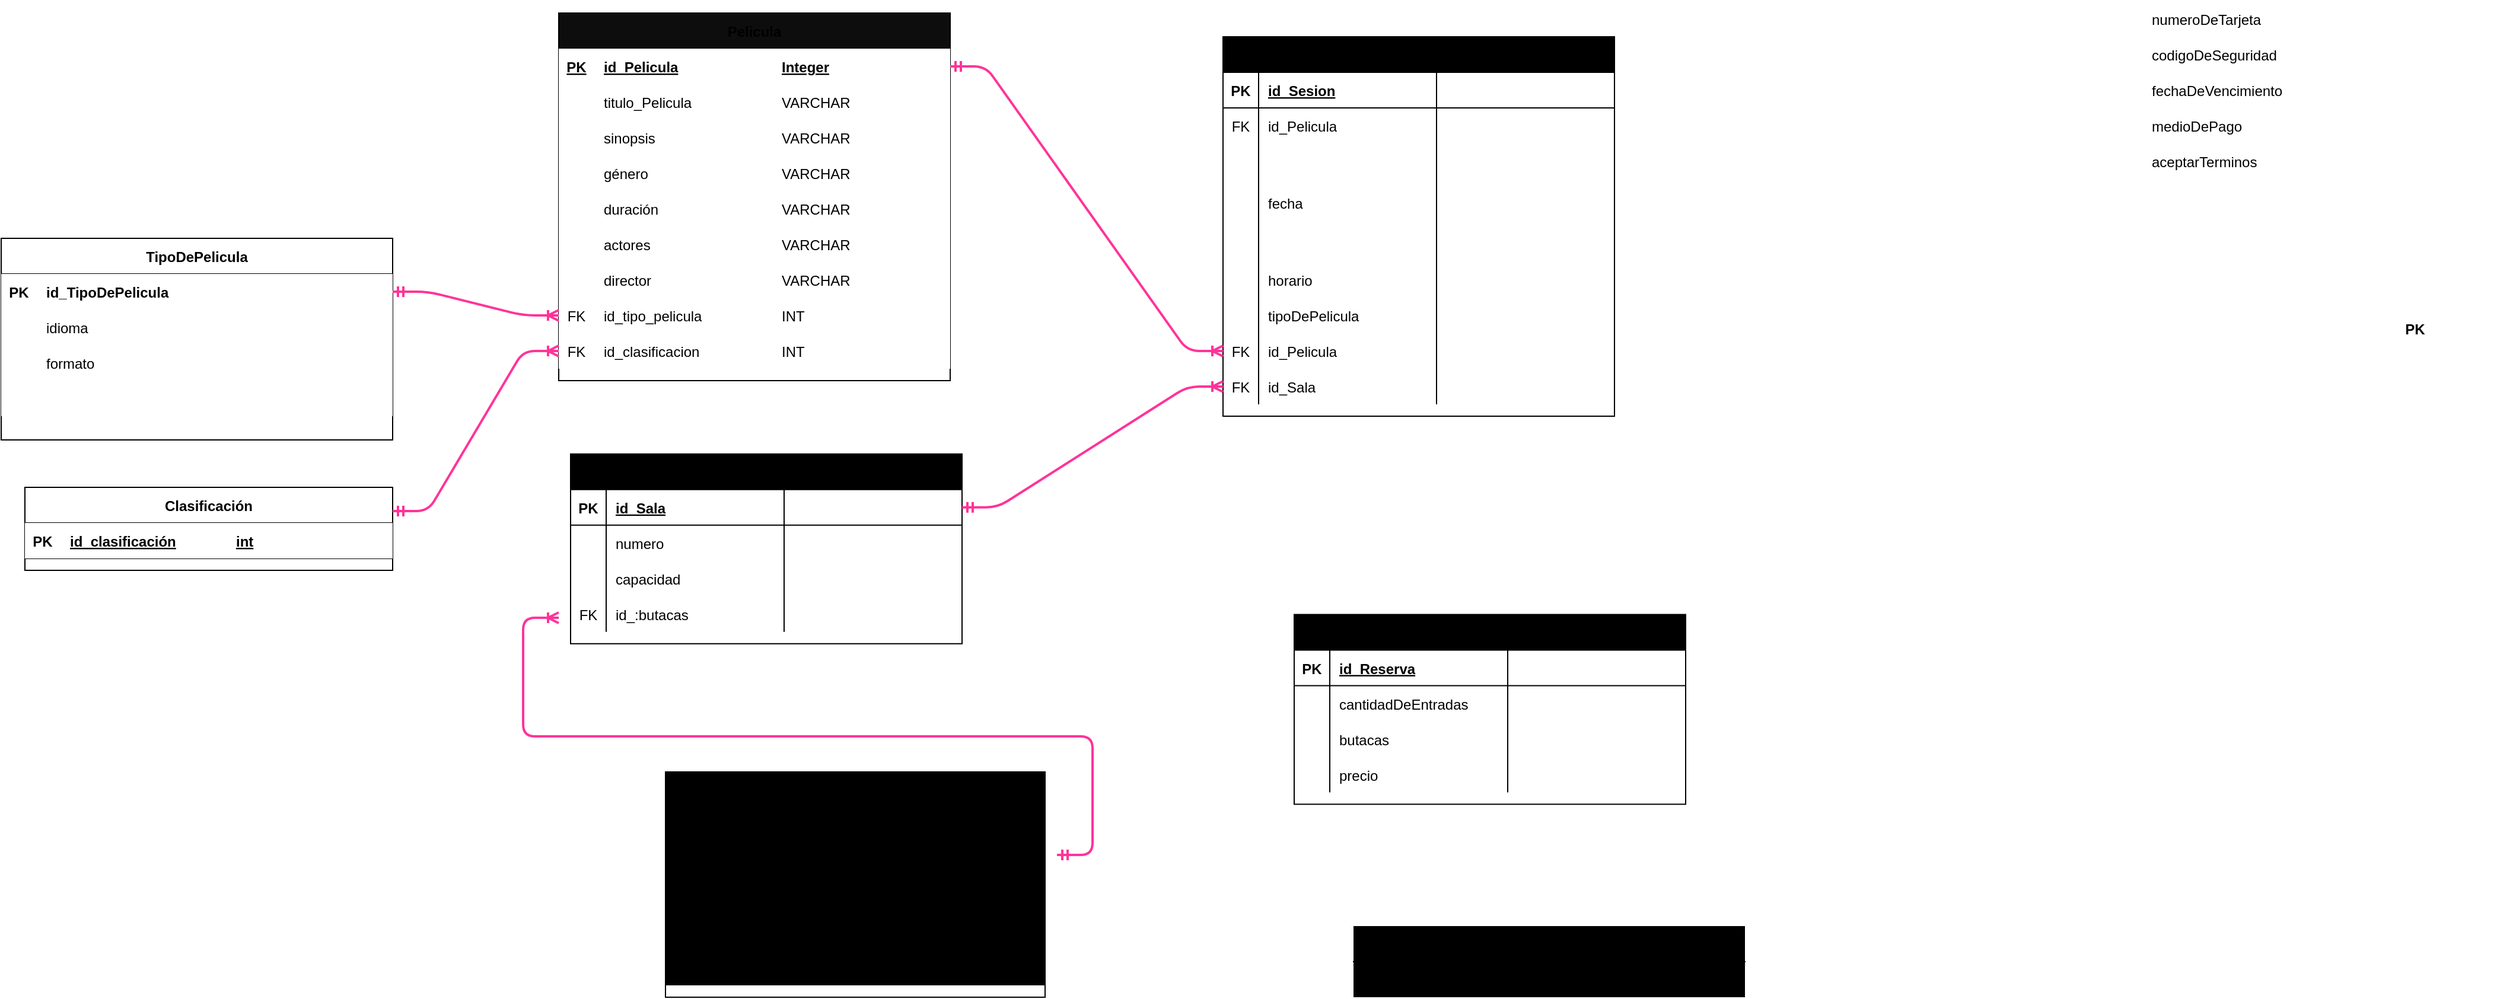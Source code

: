 <mxfile>
    <diagram id="rKqQ8dR5sJNYAAeEVKHz" name="Página-1">
        <mxGraphModel dx="7000" dy="6969" grid="1" gridSize="10" guides="1" tooltips="1" connect="1" arrows="1" fold="1" page="1" pageScale="1" pageWidth="827" pageHeight="1169" math="0" shadow="0">
            <root>
                <mxCell id="0"/>
                <mxCell id="1" parent="0"/>
                <mxCell id="EG9lZbtNjuoGq-NjsUV9-383" value="Clasificación" style="shape=table;startSize=30;container=1;collapsible=1;childLayout=tableLayout;fixedRows=1;rowLines=0;fontStyle=1;align=center;resizeLast=1;" vertex="1" parent="1">
                    <mxGeometry x="170" y="-110" width="310" height="70" as="geometry"/>
                </mxCell>
                <mxCell id="EG9lZbtNjuoGq-NjsUV9-384" value="" style="shape=partialRectangle;collapsible=0;dropTarget=0;pointerEvents=0;fillColor=none;top=0;left=0;bottom=1;right=0;points=[[0,0.5],[1,0.5]];portConstraint=eastwest;" vertex="1" parent="EG9lZbtNjuoGq-NjsUV9-383">
                    <mxGeometry y="30" width="310" height="30" as="geometry"/>
                </mxCell>
                <mxCell id="EG9lZbtNjuoGq-NjsUV9-385" value="PK" style="shape=partialRectangle;connectable=0;top=0;left=0;bottom=0;right=0;fontStyle=1;overflow=hidden;" vertex="1" parent="EG9lZbtNjuoGq-NjsUV9-384">
                    <mxGeometry width="30" height="30" as="geometry">
                        <mxRectangle width="30" height="30" as="alternateBounds"/>
                    </mxGeometry>
                </mxCell>
                <mxCell id="EG9lZbtNjuoGq-NjsUV9-386" value="id_clasificación" style="shape=partialRectangle;connectable=0;top=0;left=0;bottom=0;right=0;align=left;spacingLeft=6;fontStyle=5;overflow=hidden;" vertex="1" parent="EG9lZbtNjuoGq-NjsUV9-384">
                    <mxGeometry x="30" width="140" height="30" as="geometry">
                        <mxRectangle width="140" height="30" as="alternateBounds"/>
                    </mxGeometry>
                </mxCell>
                <mxCell id="EG9lZbtNjuoGq-NjsUV9-387" value="int" style="shape=partialRectangle;connectable=0;top=0;left=0;bottom=0;right=0;align=left;spacingLeft=6;fontStyle=5;overflow=hidden;" vertex="1" parent="EG9lZbtNjuoGq-NjsUV9-384">
                    <mxGeometry x="170" width="140" height="30" as="geometry">
                        <mxRectangle width="140" height="30" as="alternateBounds"/>
                    </mxGeometry>
                </mxCell>
                <mxCell id="EG9lZbtNjuoGq-NjsUV9-388" value="Butacas" style="shape=table;startSize=30;container=1;collapsible=1;childLayout=tableLayout;fixedRows=1;rowLines=0;fontStyle=1;align=center;resizeLast=1;fillColor=#000000;" vertex="1" parent="1">
                    <mxGeometry x="710" y="130" width="320" height="190" as="geometry"/>
                </mxCell>
                <mxCell id="EG9lZbtNjuoGq-NjsUV9-389" value="" style="shape=partialRectangle;collapsible=0;dropTarget=0;pointerEvents=0;fillColor=none;top=0;left=0;bottom=1;right=0;points=[[0,0.5],[1,0.5]];portConstraint=eastwest;" vertex="1" parent="EG9lZbtNjuoGq-NjsUV9-388">
                    <mxGeometry y="30" width="320" height="30" as="geometry"/>
                </mxCell>
                <mxCell id="EG9lZbtNjuoGq-NjsUV9-390" value="PK" style="shape=partialRectangle;connectable=0;top=0;left=0;bottom=0;right=0;fontStyle=1;overflow=hidden;fillColor=#000000;startSize=30;" vertex="1" parent="EG9lZbtNjuoGq-NjsUV9-389">
                    <mxGeometry width="30" height="30" as="geometry">
                        <mxRectangle width="30" height="30" as="alternateBounds"/>
                    </mxGeometry>
                </mxCell>
                <mxCell id="EG9lZbtNjuoGq-NjsUV9-391" value="id_Butacas" style="shape=partialRectangle;connectable=0;top=0;left=0;bottom=0;right=0;align=center;spacingLeft=6;fontStyle=1;overflow=hidden;fillColor=#000000;startSize=30;" vertex="1" parent="EG9lZbtNjuoGq-NjsUV9-389">
                    <mxGeometry x="30" width="140" height="30" as="geometry">
                        <mxRectangle width="140" height="30" as="alternateBounds"/>
                    </mxGeometry>
                </mxCell>
                <mxCell id="EG9lZbtNjuoGq-NjsUV9-392" value="int" style="shape=partialRectangle;connectable=0;top=0;left=0;bottom=0;right=0;align=center;spacingLeft=6;fontStyle=1;overflow=hidden;fillColor=#000000;startSize=30;" vertex="1" parent="EG9lZbtNjuoGq-NjsUV9-389">
                    <mxGeometry x="170" width="150" height="30" as="geometry">
                        <mxRectangle width="150" height="30" as="alternateBounds"/>
                    </mxGeometry>
                </mxCell>
                <mxCell id="EG9lZbtNjuoGq-NjsUV9-393" value="" style="shape=partialRectangle;collapsible=0;dropTarget=0;pointerEvents=0;fillColor=none;top=0;left=0;bottom=0;right=0;points=[[0,0.5],[1,0.5]];portConstraint=eastwest;" vertex="1" parent="EG9lZbtNjuoGq-NjsUV9-388">
                    <mxGeometry y="60" width="320" height="30" as="geometry"/>
                </mxCell>
                <mxCell id="EG9lZbtNjuoGq-NjsUV9-394" value="" style="shape=partialRectangle;connectable=0;top=0;left=0;bottom=0;right=0;editable=1;overflow=hidden;fillColor=#000000;startSize=30;fontStyle=1;" vertex="1" parent="EG9lZbtNjuoGq-NjsUV9-393">
                    <mxGeometry width="30" height="30" as="geometry">
                        <mxRectangle width="30" height="30" as="alternateBounds"/>
                    </mxGeometry>
                </mxCell>
                <mxCell id="EG9lZbtNjuoGq-NjsUV9-395" value="fila" style="shape=partialRectangle;connectable=0;top=0;left=0;bottom=0;right=0;align=center;spacingLeft=6;overflow=hidden;fillColor=#000000;startSize=30;fontStyle=1;" vertex="1" parent="EG9lZbtNjuoGq-NjsUV9-393">
                    <mxGeometry x="30" width="140" height="30" as="geometry">
                        <mxRectangle width="140" height="30" as="alternateBounds"/>
                    </mxGeometry>
                </mxCell>
                <mxCell id="EG9lZbtNjuoGq-NjsUV9-396" value="character" style="shape=partialRectangle;connectable=0;top=0;left=0;bottom=0;right=0;align=center;spacingLeft=6;overflow=hidden;fillColor=#000000;startSize=30;fontStyle=1;" vertex="1" parent="EG9lZbtNjuoGq-NjsUV9-393">
                    <mxGeometry x="170" width="150" height="30" as="geometry">
                        <mxRectangle width="150" height="30" as="alternateBounds"/>
                    </mxGeometry>
                </mxCell>
                <mxCell id="EG9lZbtNjuoGq-NjsUV9-397" value="" style="shape=partialRectangle;collapsible=0;dropTarget=0;pointerEvents=0;fillColor=none;top=0;left=0;bottom=0;right=0;points=[[0,0.5],[1,0.5]];portConstraint=eastwest;" vertex="1" parent="EG9lZbtNjuoGq-NjsUV9-388">
                    <mxGeometry y="90" width="320" height="30" as="geometry"/>
                </mxCell>
                <mxCell id="EG9lZbtNjuoGq-NjsUV9-398" value="" style="shape=partialRectangle;connectable=0;top=0;left=0;bottom=0;right=0;editable=1;overflow=hidden;fillColor=#000000;startSize=30;fontStyle=1;" vertex="1" parent="EG9lZbtNjuoGq-NjsUV9-397">
                    <mxGeometry width="30" height="30" as="geometry">
                        <mxRectangle width="30" height="30" as="alternateBounds"/>
                    </mxGeometry>
                </mxCell>
                <mxCell id="EG9lZbtNjuoGq-NjsUV9-399" value="numero" style="shape=partialRectangle;connectable=0;top=0;left=0;bottom=0;right=0;align=center;spacingLeft=6;overflow=hidden;fillColor=#000000;startSize=30;fontStyle=1;" vertex="1" parent="EG9lZbtNjuoGq-NjsUV9-397">
                    <mxGeometry x="30" width="140" height="30" as="geometry">
                        <mxRectangle width="140" height="30" as="alternateBounds"/>
                    </mxGeometry>
                </mxCell>
                <mxCell id="EG9lZbtNjuoGq-NjsUV9-400" value="int" style="shape=partialRectangle;connectable=0;top=0;left=0;bottom=0;right=0;align=center;spacingLeft=6;overflow=hidden;fillColor=#000000;startSize=30;fontStyle=1;" vertex="1" parent="EG9lZbtNjuoGq-NjsUV9-397">
                    <mxGeometry x="170" width="150" height="30" as="geometry">
                        <mxRectangle width="150" height="30" as="alternateBounds"/>
                    </mxGeometry>
                </mxCell>
                <mxCell id="EG9lZbtNjuoGq-NjsUV9-401" value="" style="shape=partialRectangle;collapsible=0;dropTarget=0;pointerEvents=0;fillColor=none;top=0;left=0;bottom=0;right=0;points=[[0,0.5],[1,0.5]];portConstraint=eastwest;" vertex="1" parent="EG9lZbtNjuoGq-NjsUV9-388">
                    <mxGeometry y="120" width="320" height="30" as="geometry"/>
                </mxCell>
                <mxCell id="EG9lZbtNjuoGq-NjsUV9-402" value="" style="shape=partialRectangle;connectable=0;top=0;left=0;bottom=0;right=0;editable=1;overflow=hidden;fillColor=#000000;startSize=30;fontStyle=1;" vertex="1" parent="EG9lZbtNjuoGq-NjsUV9-401">
                    <mxGeometry width="30" height="30" as="geometry">
                        <mxRectangle width="30" height="30" as="alternateBounds"/>
                    </mxGeometry>
                </mxCell>
                <mxCell id="EG9lZbtNjuoGq-NjsUV9-403" value="sala" style="shape=partialRectangle;connectable=0;top=0;left=0;bottom=0;right=0;align=center;spacingLeft=6;overflow=hidden;fillColor=#000000;startSize=30;fontStyle=1;" vertex="1" parent="EG9lZbtNjuoGq-NjsUV9-401">
                    <mxGeometry x="30" width="140" height="30" as="geometry">
                        <mxRectangle width="140" height="30" as="alternateBounds"/>
                    </mxGeometry>
                </mxCell>
                <mxCell id="EG9lZbtNjuoGq-NjsUV9-404" value="int" style="shape=partialRectangle;connectable=0;top=0;left=0;bottom=0;right=0;align=center;spacingLeft=6;overflow=hidden;fillColor=#000000;startSize=30;fontStyle=1;" vertex="1" parent="EG9lZbtNjuoGq-NjsUV9-401">
                    <mxGeometry x="170" width="150" height="30" as="geometry">
                        <mxRectangle width="150" height="30" as="alternateBounds"/>
                    </mxGeometry>
                </mxCell>
                <mxCell id="EG9lZbtNjuoGq-NjsUV9-405" style="shape=partialRectangle;collapsible=0;dropTarget=0;pointerEvents=0;fillColor=none;top=0;left=0;bottom=0;right=0;points=[[0,0.5],[1,0.5]];portConstraint=eastwest;" vertex="1" parent="EG9lZbtNjuoGq-NjsUV9-388">
                    <mxGeometry y="150" width="320" height="30" as="geometry"/>
                </mxCell>
                <mxCell id="EG9lZbtNjuoGq-NjsUV9-406" style="shape=partialRectangle;connectable=0;top=0;left=0;bottom=0;right=0;editable=1;overflow=hidden;fillColor=#000000;startSize=30;fontStyle=1;" vertex="1" parent="EG9lZbtNjuoGq-NjsUV9-405">
                    <mxGeometry width="30" height="30" as="geometry">
                        <mxRectangle width="30" height="30" as="alternateBounds"/>
                    </mxGeometry>
                </mxCell>
                <mxCell id="EG9lZbtNjuoGq-NjsUV9-407" value="disponibilidad" style="shape=partialRectangle;connectable=0;top=0;left=0;bottom=0;right=0;align=center;spacingLeft=6;overflow=hidden;fillColor=#000000;startSize=30;fontStyle=1;" vertex="1" parent="EG9lZbtNjuoGq-NjsUV9-405">
                    <mxGeometry x="30" width="140" height="30" as="geometry">
                        <mxRectangle width="140" height="30" as="alternateBounds"/>
                    </mxGeometry>
                </mxCell>
                <mxCell id="EG9lZbtNjuoGq-NjsUV9-408" value="Boolean" style="shape=partialRectangle;connectable=0;top=0;left=0;bottom=0;right=0;align=center;spacingLeft=6;overflow=hidden;fillColor=#000000;startSize=30;fontStyle=1;" vertex="1" parent="EG9lZbtNjuoGq-NjsUV9-405">
                    <mxGeometry x="170" width="150" height="30" as="geometry">
                        <mxRectangle width="150" height="30" as="alternateBounds"/>
                    </mxGeometry>
                </mxCell>
                <mxCell id="EG9lZbtNjuoGq-NjsUV9-409" value="Pelicula" style="shape=table;startSize=30;container=1;collapsible=1;childLayout=tableLayout;fixedRows=1;rowLines=0;fontStyle=1;align=center;resizeLast=1;fillColor=#0D0D0D;" vertex="1" parent="1">
                    <mxGeometry x="620" y="-510" width="330" height="310" as="geometry"/>
                </mxCell>
                <mxCell id="EG9lZbtNjuoGq-NjsUV9-410" value="" style="shape=partialRectangle;collapsible=0;dropTarget=0;pointerEvents=0;fillColor=none;top=0;left=0;bottom=1;right=0;points=[[0,0.5],[1,0.5]];portConstraint=eastwest;" vertex="1" parent="EG9lZbtNjuoGq-NjsUV9-409">
                    <mxGeometry y="30" width="330" height="30" as="geometry"/>
                </mxCell>
                <mxCell id="EG9lZbtNjuoGq-NjsUV9-411" value="PK" style="shape=partialRectangle;connectable=0;top=0;left=0;bottom=0;right=0;fontStyle=5;overflow=hidden;" vertex="1" parent="EG9lZbtNjuoGq-NjsUV9-410">
                    <mxGeometry width="30" height="30" as="geometry">
                        <mxRectangle width="30" height="30" as="alternateBounds"/>
                    </mxGeometry>
                </mxCell>
                <mxCell id="EG9lZbtNjuoGq-NjsUV9-412" value="id_Pelicula" style="shape=partialRectangle;connectable=0;top=0;left=0;bottom=0;right=0;align=left;spacingLeft=6;fontStyle=5;overflow=hidden;" vertex="1" parent="EG9lZbtNjuoGq-NjsUV9-410">
                    <mxGeometry x="30" width="150" height="30" as="geometry">
                        <mxRectangle width="150" height="30" as="alternateBounds"/>
                    </mxGeometry>
                </mxCell>
                <mxCell id="EG9lZbtNjuoGq-NjsUV9-413" value="Integer" style="shape=partialRectangle;connectable=0;top=0;left=0;bottom=0;right=0;align=left;spacingLeft=6;fontStyle=5;overflow=hidden;" vertex="1" parent="EG9lZbtNjuoGq-NjsUV9-410">
                    <mxGeometry x="180" width="150" height="30" as="geometry">
                        <mxRectangle width="150" height="30" as="alternateBounds"/>
                    </mxGeometry>
                </mxCell>
                <mxCell id="EG9lZbtNjuoGq-NjsUV9-414" value="" style="shape=partialRectangle;collapsible=0;dropTarget=0;pointerEvents=0;fillColor=none;top=0;left=0;bottom=0;right=0;points=[[0,0.5],[1,0.5]];portConstraint=eastwest;" vertex="1" parent="EG9lZbtNjuoGq-NjsUV9-409">
                    <mxGeometry y="60" width="330" height="30" as="geometry"/>
                </mxCell>
                <mxCell id="EG9lZbtNjuoGq-NjsUV9-415" value="" style="shape=partialRectangle;connectable=0;top=0;left=0;bottom=0;right=0;editable=1;overflow=hidden;" vertex="1" parent="EG9lZbtNjuoGq-NjsUV9-414">
                    <mxGeometry width="30" height="30" as="geometry">
                        <mxRectangle width="30" height="30" as="alternateBounds"/>
                    </mxGeometry>
                </mxCell>
                <mxCell id="EG9lZbtNjuoGq-NjsUV9-416" value="titulo_Pelicula" style="shape=partialRectangle;connectable=0;top=0;left=0;bottom=0;right=0;align=left;spacingLeft=6;overflow=hidden;" vertex="1" parent="EG9lZbtNjuoGq-NjsUV9-414">
                    <mxGeometry x="30" width="150" height="30" as="geometry">
                        <mxRectangle width="150" height="30" as="alternateBounds"/>
                    </mxGeometry>
                </mxCell>
                <mxCell id="EG9lZbtNjuoGq-NjsUV9-417" value="VARCHAR" style="shape=partialRectangle;connectable=0;top=0;left=0;bottom=0;right=0;align=left;spacingLeft=6;overflow=hidden;" vertex="1" parent="EG9lZbtNjuoGq-NjsUV9-414">
                    <mxGeometry x="180" width="150" height="30" as="geometry">
                        <mxRectangle width="150" height="30" as="alternateBounds"/>
                    </mxGeometry>
                </mxCell>
                <mxCell id="EG9lZbtNjuoGq-NjsUV9-418" value="" style="shape=partialRectangle;collapsible=0;dropTarget=0;pointerEvents=0;fillColor=none;top=0;left=0;bottom=0;right=0;points=[[0,0.5],[1,0.5]];portConstraint=eastwest;" vertex="1" parent="EG9lZbtNjuoGq-NjsUV9-409">
                    <mxGeometry y="90" width="330" height="30" as="geometry"/>
                </mxCell>
                <mxCell id="EG9lZbtNjuoGq-NjsUV9-419" value="" style="shape=partialRectangle;connectable=0;top=0;left=0;bottom=0;right=0;editable=1;overflow=hidden;" vertex="1" parent="EG9lZbtNjuoGq-NjsUV9-418">
                    <mxGeometry width="30" height="30" as="geometry">
                        <mxRectangle width="30" height="30" as="alternateBounds"/>
                    </mxGeometry>
                </mxCell>
                <mxCell id="EG9lZbtNjuoGq-NjsUV9-420" value="sinopsis" style="shape=partialRectangle;connectable=0;top=0;left=0;bottom=0;right=0;align=left;spacingLeft=6;overflow=hidden;" vertex="1" parent="EG9lZbtNjuoGq-NjsUV9-418">
                    <mxGeometry x="30" width="150" height="30" as="geometry">
                        <mxRectangle width="150" height="30" as="alternateBounds"/>
                    </mxGeometry>
                </mxCell>
                <mxCell id="EG9lZbtNjuoGq-NjsUV9-421" value="VARCHAR" style="shape=partialRectangle;connectable=0;top=0;left=0;bottom=0;right=0;align=left;spacingLeft=6;overflow=hidden;" vertex="1" parent="EG9lZbtNjuoGq-NjsUV9-418">
                    <mxGeometry x="180" width="150" height="30" as="geometry">
                        <mxRectangle width="150" height="30" as="alternateBounds"/>
                    </mxGeometry>
                </mxCell>
                <mxCell id="EG9lZbtNjuoGq-NjsUV9-422" style="shape=partialRectangle;collapsible=0;dropTarget=0;pointerEvents=0;fillColor=none;top=0;left=0;bottom=0;right=0;points=[[0,0.5],[1,0.5]];portConstraint=eastwest;" vertex="1" parent="EG9lZbtNjuoGq-NjsUV9-409">
                    <mxGeometry y="120" width="330" height="30" as="geometry"/>
                </mxCell>
                <mxCell id="EG9lZbtNjuoGq-NjsUV9-423" style="shape=partialRectangle;connectable=0;top=0;left=0;bottom=0;right=0;editable=1;overflow=hidden;" vertex="1" parent="EG9lZbtNjuoGq-NjsUV9-422">
                    <mxGeometry width="30" height="30" as="geometry">
                        <mxRectangle width="30" height="30" as="alternateBounds"/>
                    </mxGeometry>
                </mxCell>
                <mxCell id="EG9lZbtNjuoGq-NjsUV9-424" value="género" style="shape=partialRectangle;connectable=0;top=0;left=0;bottom=0;right=0;align=left;spacingLeft=6;overflow=hidden;" vertex="1" parent="EG9lZbtNjuoGq-NjsUV9-422">
                    <mxGeometry x="30" width="150" height="30" as="geometry">
                        <mxRectangle width="150" height="30" as="alternateBounds"/>
                    </mxGeometry>
                </mxCell>
                <mxCell id="EG9lZbtNjuoGq-NjsUV9-425" value="VARCHAR" style="shape=partialRectangle;connectable=0;top=0;left=0;bottom=0;right=0;align=left;spacingLeft=6;overflow=hidden;" vertex="1" parent="EG9lZbtNjuoGq-NjsUV9-422">
                    <mxGeometry x="180" width="150" height="30" as="geometry">
                        <mxRectangle width="150" height="30" as="alternateBounds"/>
                    </mxGeometry>
                </mxCell>
                <mxCell id="EG9lZbtNjuoGq-NjsUV9-426" style="shape=partialRectangle;collapsible=0;dropTarget=0;pointerEvents=0;fillColor=none;top=0;left=0;bottom=0;right=0;points=[[0,0.5],[1,0.5]];portConstraint=eastwest;" vertex="1" parent="EG9lZbtNjuoGq-NjsUV9-409">
                    <mxGeometry y="150" width="330" height="30" as="geometry"/>
                </mxCell>
                <mxCell id="EG9lZbtNjuoGq-NjsUV9-427" style="shape=partialRectangle;connectable=0;top=0;left=0;bottom=0;right=0;editable=1;overflow=hidden;" vertex="1" parent="EG9lZbtNjuoGq-NjsUV9-426">
                    <mxGeometry width="30" height="30" as="geometry">
                        <mxRectangle width="30" height="30" as="alternateBounds"/>
                    </mxGeometry>
                </mxCell>
                <mxCell id="EG9lZbtNjuoGq-NjsUV9-428" value="duración" style="shape=partialRectangle;connectable=0;top=0;left=0;bottom=0;right=0;align=left;spacingLeft=6;overflow=hidden;" vertex="1" parent="EG9lZbtNjuoGq-NjsUV9-426">
                    <mxGeometry x="30" width="150" height="30" as="geometry">
                        <mxRectangle width="150" height="30" as="alternateBounds"/>
                    </mxGeometry>
                </mxCell>
                <mxCell id="EG9lZbtNjuoGq-NjsUV9-429" value="VARCHAR" style="shape=partialRectangle;connectable=0;top=0;left=0;bottom=0;right=0;align=left;spacingLeft=6;overflow=hidden;" vertex="1" parent="EG9lZbtNjuoGq-NjsUV9-426">
                    <mxGeometry x="180" width="150" height="30" as="geometry">
                        <mxRectangle width="150" height="30" as="alternateBounds"/>
                    </mxGeometry>
                </mxCell>
                <mxCell id="EG9lZbtNjuoGq-NjsUV9-430" style="shape=partialRectangle;collapsible=0;dropTarget=0;pointerEvents=0;fillColor=none;top=0;left=0;bottom=0;right=0;points=[[0,0.5],[1,0.5]];portConstraint=eastwest;" vertex="1" parent="EG9lZbtNjuoGq-NjsUV9-409">
                    <mxGeometry y="180" width="330" height="30" as="geometry"/>
                </mxCell>
                <mxCell id="EG9lZbtNjuoGq-NjsUV9-431" style="shape=partialRectangle;connectable=0;top=0;left=0;bottom=0;right=0;editable=1;overflow=hidden;" vertex="1" parent="EG9lZbtNjuoGq-NjsUV9-430">
                    <mxGeometry width="30" height="30" as="geometry">
                        <mxRectangle width="30" height="30" as="alternateBounds"/>
                    </mxGeometry>
                </mxCell>
                <mxCell id="EG9lZbtNjuoGq-NjsUV9-432" value="actores" style="shape=partialRectangle;connectable=0;top=0;left=0;bottom=0;right=0;align=left;spacingLeft=6;overflow=hidden;" vertex="1" parent="EG9lZbtNjuoGq-NjsUV9-430">
                    <mxGeometry x="30" width="150" height="30" as="geometry">
                        <mxRectangle width="150" height="30" as="alternateBounds"/>
                    </mxGeometry>
                </mxCell>
                <mxCell id="EG9lZbtNjuoGq-NjsUV9-433" value="VARCHAR" style="shape=partialRectangle;connectable=0;top=0;left=0;bottom=0;right=0;align=left;spacingLeft=6;overflow=hidden;" vertex="1" parent="EG9lZbtNjuoGq-NjsUV9-430">
                    <mxGeometry x="180" width="150" height="30" as="geometry">
                        <mxRectangle width="150" height="30" as="alternateBounds"/>
                    </mxGeometry>
                </mxCell>
                <mxCell id="EG9lZbtNjuoGq-NjsUV9-434" style="shape=partialRectangle;collapsible=0;dropTarget=0;pointerEvents=0;fillColor=none;top=0;left=0;bottom=0;right=0;points=[[0,0.5],[1,0.5]];portConstraint=eastwest;" vertex="1" parent="EG9lZbtNjuoGq-NjsUV9-409">
                    <mxGeometry y="210" width="330" height="30" as="geometry"/>
                </mxCell>
                <mxCell id="EG9lZbtNjuoGq-NjsUV9-435" style="shape=partialRectangle;connectable=0;top=0;left=0;bottom=0;right=0;editable=1;overflow=hidden;" vertex="1" parent="EG9lZbtNjuoGq-NjsUV9-434">
                    <mxGeometry width="30" height="30" as="geometry">
                        <mxRectangle width="30" height="30" as="alternateBounds"/>
                    </mxGeometry>
                </mxCell>
                <mxCell id="EG9lZbtNjuoGq-NjsUV9-436" value="director" style="shape=partialRectangle;connectable=0;top=0;left=0;bottom=0;right=0;align=left;spacingLeft=6;overflow=hidden;" vertex="1" parent="EG9lZbtNjuoGq-NjsUV9-434">
                    <mxGeometry x="30" width="150" height="30" as="geometry">
                        <mxRectangle width="150" height="30" as="alternateBounds"/>
                    </mxGeometry>
                </mxCell>
                <mxCell id="EG9lZbtNjuoGq-NjsUV9-437" value="VARCHAR" style="shape=partialRectangle;connectable=0;top=0;left=0;bottom=0;right=0;align=left;spacingLeft=6;overflow=hidden;" vertex="1" parent="EG9lZbtNjuoGq-NjsUV9-434">
                    <mxGeometry x="180" width="150" height="30" as="geometry">
                        <mxRectangle width="150" height="30" as="alternateBounds"/>
                    </mxGeometry>
                </mxCell>
                <mxCell id="EG9lZbtNjuoGq-NjsUV9-438" style="shape=partialRectangle;collapsible=0;dropTarget=0;pointerEvents=0;fillColor=none;top=0;left=0;bottom=0;right=0;points=[[0,0.5],[1,0.5]];portConstraint=eastwest;" vertex="1" parent="EG9lZbtNjuoGq-NjsUV9-409">
                    <mxGeometry y="240" width="330" height="30" as="geometry"/>
                </mxCell>
                <mxCell id="EG9lZbtNjuoGq-NjsUV9-439" value="FK" style="shape=partialRectangle;connectable=0;top=0;left=0;bottom=0;right=0;editable=1;overflow=hidden;" vertex="1" parent="EG9lZbtNjuoGq-NjsUV9-438">
                    <mxGeometry width="30" height="30" as="geometry">
                        <mxRectangle width="30" height="30" as="alternateBounds"/>
                    </mxGeometry>
                </mxCell>
                <mxCell id="EG9lZbtNjuoGq-NjsUV9-440" value="id_tipo_pelicula" style="shape=partialRectangle;connectable=0;top=0;left=0;bottom=0;right=0;align=left;spacingLeft=6;overflow=hidden;" vertex="1" parent="EG9lZbtNjuoGq-NjsUV9-438">
                    <mxGeometry x="30" width="150" height="30" as="geometry">
                        <mxRectangle width="150" height="30" as="alternateBounds"/>
                    </mxGeometry>
                </mxCell>
                <mxCell id="EG9lZbtNjuoGq-NjsUV9-441" value="INT " style="shape=partialRectangle;connectable=0;top=0;left=0;bottom=0;right=0;align=left;spacingLeft=6;overflow=hidden;" vertex="1" parent="EG9lZbtNjuoGq-NjsUV9-438">
                    <mxGeometry x="180" width="150" height="30" as="geometry">
                        <mxRectangle width="150" height="30" as="alternateBounds"/>
                    </mxGeometry>
                </mxCell>
                <mxCell id="EG9lZbtNjuoGq-NjsUV9-442" style="shape=partialRectangle;collapsible=0;dropTarget=0;pointerEvents=0;fillColor=none;top=0;left=0;bottom=0;right=0;points=[[0,0.5],[1,0.5]];portConstraint=eastwest;" vertex="1" parent="EG9lZbtNjuoGq-NjsUV9-409">
                    <mxGeometry y="270" width="330" height="30" as="geometry"/>
                </mxCell>
                <mxCell id="EG9lZbtNjuoGq-NjsUV9-443" value="FK" style="shape=partialRectangle;connectable=0;top=0;left=0;bottom=0;right=0;editable=1;overflow=hidden;" vertex="1" parent="EG9lZbtNjuoGq-NjsUV9-442">
                    <mxGeometry width="30" height="30" as="geometry">
                        <mxRectangle width="30" height="30" as="alternateBounds"/>
                    </mxGeometry>
                </mxCell>
                <mxCell id="EG9lZbtNjuoGq-NjsUV9-444" value="id_clasificacion" style="shape=partialRectangle;connectable=0;top=0;left=0;bottom=0;right=0;align=left;spacingLeft=6;overflow=hidden;" vertex="1" parent="EG9lZbtNjuoGq-NjsUV9-442">
                    <mxGeometry x="30" width="150" height="30" as="geometry">
                        <mxRectangle width="150" height="30" as="alternateBounds"/>
                    </mxGeometry>
                </mxCell>
                <mxCell id="EG9lZbtNjuoGq-NjsUV9-445" value="INT " style="shape=partialRectangle;connectable=0;top=0;left=0;bottom=0;right=0;align=left;spacingLeft=6;overflow=hidden;" vertex="1" parent="EG9lZbtNjuoGq-NjsUV9-442">
                    <mxGeometry x="180" width="150" height="30" as="geometry">
                        <mxRectangle width="150" height="30" as="alternateBounds"/>
                    </mxGeometry>
                </mxCell>
                <mxCell id="EG9lZbtNjuoGq-NjsUV9-446" value="" style="shape=partialRectangle;collapsible=0;dropTarget=0;pointerEvents=0;fillColor=none;top=0;left=0;bottom=1;right=0;points=[[0,0.5],[1,0.5]];portConstraint=eastwest;" vertex="1" parent="1">
                    <mxGeometry x="1290" y="260" width="330" height="30" as="geometry"/>
                </mxCell>
                <mxCell id="EG9lZbtNjuoGq-NjsUV9-447" value="PK" style="shape=partialRectangle;connectable=0;fillColor=#000000;top=0;left=0;bottom=0;right=0;fontStyle=1;overflow=hidden;startSize=30;" vertex="1" parent="EG9lZbtNjuoGq-NjsUV9-446">
                    <mxGeometry width="30" height="30" as="geometry">
                        <mxRectangle width="30" height="30" as="alternateBounds"/>
                    </mxGeometry>
                </mxCell>
                <mxCell id="EG9lZbtNjuoGq-NjsUV9-448" value="id_Descuentos" style="shape=partialRectangle;connectable=0;fillColor=#000000;top=0;left=0;bottom=0;right=0;align=center;spacingLeft=6;fontStyle=1;overflow=hidden;startSize=30;" vertex="1" parent="EG9lZbtNjuoGq-NjsUV9-446">
                    <mxGeometry x="30" width="150" height="30" as="geometry">
                        <mxRectangle width="150" height="30" as="alternateBounds"/>
                    </mxGeometry>
                </mxCell>
                <mxCell id="EG9lZbtNjuoGq-NjsUV9-449" value="&#10;&#10;&lt;span style=&quot;color: rgb(240, 240, 240); font-family: helvetica; font-size: 12px; font-style: normal; font-weight: 400; letter-spacing: normal; text-align: left; text-indent: 0px; text-transform: none; word-spacing: 0px; background-color: rgb(42, 42, 42); display: inline; float: none;&quot;&gt;String&lt;/span&gt;&#10;&#10;" style="shape=partialRectangle;connectable=0;fillColor=#000000;top=0;left=0;bottom=0;right=0;align=center;spacingLeft=6;fontStyle=1;overflow=hidden;startSize=30;" vertex="1" parent="EG9lZbtNjuoGq-NjsUV9-446">
                    <mxGeometry x="180" width="150" height="30" as="geometry">
                        <mxRectangle width="150" height="30" as="alternateBounds"/>
                    </mxGeometry>
                </mxCell>
                <mxCell id="EG9lZbtNjuoGq-NjsUV9-450" value="" style="shape=partialRectangle;collapsible=0;dropTarget=0;pointerEvents=0;fillColor=none;top=0;left=0;bottom=0;right=0;points=[[0,0.5],[1,0.5]];portConstraint=eastwest;" vertex="1" parent="1">
                    <mxGeometry x="1290" y="290" width="330" height="30" as="geometry"/>
                </mxCell>
                <mxCell id="EG9lZbtNjuoGq-NjsUV9-451" value="" style="shape=partialRectangle;connectable=0;fillColor=#000000;top=0;left=0;bottom=0;right=0;editable=1;overflow=hidden;startSize=30;fontStyle=1;" vertex="1" parent="EG9lZbtNjuoGq-NjsUV9-450">
                    <mxGeometry width="30" height="30" as="geometry">
                        <mxRectangle width="30" height="30" as="alternateBounds"/>
                    </mxGeometry>
                </mxCell>
                <mxCell id="EG9lZbtNjuoGq-NjsUV9-452" value="dias" style="shape=partialRectangle;connectable=0;fillColor=#000000;top=0;left=0;bottom=0;right=0;align=center;spacingLeft=6;overflow=hidden;startSize=30;fontStyle=1;" vertex="1" parent="EG9lZbtNjuoGq-NjsUV9-450">
                    <mxGeometry x="30" width="150" height="30" as="geometry">
                        <mxRectangle width="150" height="30" as="alternateBounds"/>
                    </mxGeometry>
                </mxCell>
                <mxCell id="EG9lZbtNjuoGq-NjsUV9-453" style="shape=partialRectangle;connectable=0;fillColor=#000000;top=0;left=0;bottom=0;right=0;align=center;spacingLeft=6;overflow=hidden;startSize=30;fontStyle=1;" vertex="1" parent="EG9lZbtNjuoGq-NjsUV9-450">
                    <mxGeometry x="180" width="150" height="30" as="geometry">
                        <mxRectangle width="150" height="30" as="alternateBounds"/>
                    </mxGeometry>
                </mxCell>
                <mxCell id="EG9lZbtNjuoGq-NjsUV9-454" value="TipoDePelicula" style="shape=table;startSize=30;container=1;collapsible=1;childLayout=tableLayout;fixedRows=1;rowLines=0;fontStyle=1;align=center;resizeLast=1;" vertex="1" parent="1">
                    <mxGeometry x="150" y="-320" width="330" height="170" as="geometry"/>
                </mxCell>
                <mxCell id="EG9lZbtNjuoGq-NjsUV9-455" value="" style="shape=partialRectangle;collapsible=0;dropTarget=0;pointerEvents=0;fillColor=none;top=0;left=0;bottom=1;right=0;points=[[0,0.5],[1,0.5]];portConstraint=eastwest;" vertex="1" parent="EG9lZbtNjuoGq-NjsUV9-454">
                    <mxGeometry y="30" width="330" height="30" as="geometry"/>
                </mxCell>
                <mxCell id="EG9lZbtNjuoGq-NjsUV9-456" value="PK" style="shape=partialRectangle;connectable=0;top=0;left=0;bottom=0;right=0;fontStyle=1;overflow=hidden;" vertex="1" parent="EG9lZbtNjuoGq-NjsUV9-455">
                    <mxGeometry width="30" height="30" as="geometry">
                        <mxRectangle width="30" height="30" as="alternateBounds"/>
                    </mxGeometry>
                </mxCell>
                <mxCell id="EG9lZbtNjuoGq-NjsUV9-457" value="id_TipoDePelicula" style="shape=partialRectangle;connectable=0;top=0;left=0;bottom=0;right=0;align=left;spacingLeft=6;fontStyle=1;overflow=hidden;" vertex="1" parent="EG9lZbtNjuoGq-NjsUV9-455">
                    <mxGeometry x="30" width="230" height="30" as="geometry">
                        <mxRectangle width="230" height="30" as="alternateBounds"/>
                    </mxGeometry>
                </mxCell>
                <mxCell id="EG9lZbtNjuoGq-NjsUV9-458" style="shape=partialRectangle;connectable=0;top=0;left=0;bottom=0;right=0;align=left;spacingLeft=6;fontStyle=5;overflow=hidden;" vertex="1" parent="EG9lZbtNjuoGq-NjsUV9-455">
                    <mxGeometry x="260" width="70" height="30" as="geometry">
                        <mxRectangle width="70" height="30" as="alternateBounds"/>
                    </mxGeometry>
                </mxCell>
                <mxCell id="EG9lZbtNjuoGq-NjsUV9-459" value="" style="shape=partialRectangle;collapsible=0;dropTarget=0;pointerEvents=0;fillColor=none;top=0;left=0;bottom=0;right=0;points=[[0,0.5],[1,0.5]];portConstraint=eastwest;" vertex="1" parent="EG9lZbtNjuoGq-NjsUV9-454">
                    <mxGeometry y="60" width="330" height="30" as="geometry"/>
                </mxCell>
                <mxCell id="EG9lZbtNjuoGq-NjsUV9-460" value="" style="shape=partialRectangle;connectable=0;top=0;left=0;bottom=0;right=0;editable=1;overflow=hidden;" vertex="1" parent="EG9lZbtNjuoGq-NjsUV9-459">
                    <mxGeometry width="30" height="30" as="geometry">
                        <mxRectangle width="30" height="30" as="alternateBounds"/>
                    </mxGeometry>
                </mxCell>
                <mxCell id="EG9lZbtNjuoGq-NjsUV9-461" value="idioma" style="shape=partialRectangle;connectable=0;top=0;left=0;bottom=0;right=0;align=left;spacingLeft=6;overflow=hidden;" vertex="1" parent="EG9lZbtNjuoGq-NjsUV9-459">
                    <mxGeometry x="30" width="230" height="30" as="geometry">
                        <mxRectangle width="230" height="30" as="alternateBounds"/>
                    </mxGeometry>
                </mxCell>
                <mxCell id="EG9lZbtNjuoGq-NjsUV9-462" style="shape=partialRectangle;connectable=0;top=0;left=0;bottom=0;right=0;align=left;spacingLeft=6;overflow=hidden;" vertex="1" parent="EG9lZbtNjuoGq-NjsUV9-459">
                    <mxGeometry x="260" width="70" height="30" as="geometry">
                        <mxRectangle width="70" height="30" as="alternateBounds"/>
                    </mxGeometry>
                </mxCell>
                <mxCell id="EG9lZbtNjuoGq-NjsUV9-463" value="" style="shape=partialRectangle;collapsible=0;dropTarget=0;pointerEvents=0;fillColor=none;top=0;left=0;bottom=0;right=0;points=[[0,0.5],[1,0.5]];portConstraint=eastwest;" vertex="1" parent="EG9lZbtNjuoGq-NjsUV9-454">
                    <mxGeometry y="90" width="330" height="30" as="geometry"/>
                </mxCell>
                <mxCell id="EG9lZbtNjuoGq-NjsUV9-464" value="" style="shape=partialRectangle;connectable=0;top=0;left=0;bottom=0;right=0;editable=1;overflow=hidden;" vertex="1" parent="EG9lZbtNjuoGq-NjsUV9-463">
                    <mxGeometry width="30" height="30" as="geometry">
                        <mxRectangle width="30" height="30" as="alternateBounds"/>
                    </mxGeometry>
                </mxCell>
                <mxCell id="EG9lZbtNjuoGq-NjsUV9-465" value="formato" style="shape=partialRectangle;connectable=0;top=0;left=0;bottom=0;right=0;align=left;spacingLeft=6;overflow=hidden;" vertex="1" parent="EG9lZbtNjuoGq-NjsUV9-463">
                    <mxGeometry x="30" width="230" height="30" as="geometry">
                        <mxRectangle width="230" height="30" as="alternateBounds"/>
                    </mxGeometry>
                </mxCell>
                <mxCell id="EG9lZbtNjuoGq-NjsUV9-466" style="shape=partialRectangle;connectable=0;top=0;left=0;bottom=0;right=0;align=left;spacingLeft=6;overflow=hidden;" vertex="1" parent="EG9lZbtNjuoGq-NjsUV9-463">
                    <mxGeometry x="260" width="70" height="30" as="geometry">
                        <mxRectangle width="70" height="30" as="alternateBounds"/>
                    </mxGeometry>
                </mxCell>
                <mxCell id="EG9lZbtNjuoGq-NjsUV9-467" value="" style="shape=partialRectangle;collapsible=0;dropTarget=0;pointerEvents=0;fillColor=none;top=0;left=0;bottom=0;right=0;points=[[0,0.5],[1,0.5]];portConstraint=eastwest;" vertex="1" parent="EG9lZbtNjuoGq-NjsUV9-454">
                    <mxGeometry y="120" width="330" height="30" as="geometry"/>
                </mxCell>
                <mxCell id="EG9lZbtNjuoGq-NjsUV9-468" value="" style="shape=partialRectangle;connectable=0;top=0;left=0;bottom=0;right=0;editable=1;overflow=hidden;" vertex="1" parent="EG9lZbtNjuoGq-NjsUV9-467">
                    <mxGeometry width="30" height="30" as="geometry">
                        <mxRectangle width="30" height="30" as="alternateBounds"/>
                    </mxGeometry>
                </mxCell>
                <mxCell id="EG9lZbtNjuoGq-NjsUV9-469" value="" style="shape=partialRectangle;connectable=0;top=0;left=0;bottom=0;right=0;align=left;spacingLeft=6;overflow=hidden;" vertex="1" parent="EG9lZbtNjuoGq-NjsUV9-467">
                    <mxGeometry x="30" width="230" height="30" as="geometry">
                        <mxRectangle width="230" height="30" as="alternateBounds"/>
                    </mxGeometry>
                </mxCell>
                <mxCell id="EG9lZbtNjuoGq-NjsUV9-470" style="shape=partialRectangle;connectable=0;top=0;left=0;bottom=0;right=0;align=left;spacingLeft=6;overflow=hidden;" vertex="1" parent="EG9lZbtNjuoGq-NjsUV9-467">
                    <mxGeometry x="260" width="70" height="30" as="geometry">
                        <mxRectangle width="70" height="30" as="alternateBounds"/>
                    </mxGeometry>
                </mxCell>
                <mxCell id="EG9lZbtNjuoGq-NjsUV9-471" value="Sala" style="shape=table;startSize=30;container=1;collapsible=1;childLayout=tableLayout;fixedRows=1;rowLines=0;fontStyle=1;align=center;resizeLast=1;fillColor=#000000;" vertex="1" parent="1">
                    <mxGeometry x="630" y="-138.12" width="330" height="160" as="geometry"/>
                </mxCell>
                <mxCell id="EG9lZbtNjuoGq-NjsUV9-472" value="" style="shape=partialRectangle;collapsible=0;dropTarget=0;pointerEvents=0;fillColor=none;top=0;left=0;bottom=1;right=0;points=[[0,0.5],[1,0.5]];portConstraint=eastwest;" vertex="1" parent="EG9lZbtNjuoGq-NjsUV9-471">
                    <mxGeometry y="30" width="330" height="30" as="geometry"/>
                </mxCell>
                <mxCell id="EG9lZbtNjuoGq-NjsUV9-473" value="PK" style="shape=partialRectangle;connectable=0;fillColor=none;top=0;left=0;bottom=0;right=0;fontStyle=1;overflow=hidden;" vertex="1" parent="EG9lZbtNjuoGq-NjsUV9-472">
                    <mxGeometry width="30" height="30" as="geometry">
                        <mxRectangle width="30" height="30" as="alternateBounds"/>
                    </mxGeometry>
                </mxCell>
                <mxCell id="EG9lZbtNjuoGq-NjsUV9-474" value="id_Sala" style="shape=partialRectangle;connectable=0;fillColor=none;top=0;left=0;bottom=0;right=0;align=left;spacingLeft=6;fontStyle=5;overflow=hidden;" vertex="1" parent="EG9lZbtNjuoGq-NjsUV9-472">
                    <mxGeometry x="30" width="150" height="30" as="geometry">
                        <mxRectangle width="150" height="30" as="alternateBounds"/>
                    </mxGeometry>
                </mxCell>
                <mxCell id="EG9lZbtNjuoGq-NjsUV9-475" style="shape=partialRectangle;connectable=0;fillColor=none;top=0;left=0;bottom=0;right=0;align=left;spacingLeft=6;fontStyle=5;overflow=hidden;" vertex="1" parent="EG9lZbtNjuoGq-NjsUV9-472">
                    <mxGeometry x="180" width="150" height="30" as="geometry">
                        <mxRectangle width="150" height="30" as="alternateBounds"/>
                    </mxGeometry>
                </mxCell>
                <mxCell id="EG9lZbtNjuoGq-NjsUV9-476" value="" style="shape=partialRectangle;collapsible=0;dropTarget=0;pointerEvents=0;fillColor=none;top=0;left=0;bottom=0;right=0;points=[[0,0.5],[1,0.5]];portConstraint=eastwest;" vertex="1" parent="EG9lZbtNjuoGq-NjsUV9-471">
                    <mxGeometry y="60" width="330" height="30" as="geometry"/>
                </mxCell>
                <mxCell id="EG9lZbtNjuoGq-NjsUV9-477" value="" style="shape=partialRectangle;connectable=0;fillColor=none;top=0;left=0;bottom=0;right=0;editable=1;overflow=hidden;" vertex="1" parent="EG9lZbtNjuoGq-NjsUV9-476">
                    <mxGeometry width="30" height="30" as="geometry">
                        <mxRectangle width="30" height="30" as="alternateBounds"/>
                    </mxGeometry>
                </mxCell>
                <mxCell id="EG9lZbtNjuoGq-NjsUV9-478" value="numero" style="shape=partialRectangle;connectable=0;fillColor=none;top=0;left=0;bottom=0;right=0;align=left;spacingLeft=6;overflow=hidden;" vertex="1" parent="EG9lZbtNjuoGq-NjsUV9-476">
                    <mxGeometry x="30" width="150" height="30" as="geometry">
                        <mxRectangle width="150" height="30" as="alternateBounds"/>
                    </mxGeometry>
                </mxCell>
                <mxCell id="EG9lZbtNjuoGq-NjsUV9-479" style="shape=partialRectangle;connectable=0;fillColor=none;top=0;left=0;bottom=0;right=0;align=left;spacingLeft=6;overflow=hidden;" vertex="1" parent="EG9lZbtNjuoGq-NjsUV9-476">
                    <mxGeometry x="180" width="150" height="30" as="geometry">
                        <mxRectangle width="150" height="30" as="alternateBounds"/>
                    </mxGeometry>
                </mxCell>
                <mxCell id="EG9lZbtNjuoGq-NjsUV9-480" value="" style="shape=partialRectangle;collapsible=0;dropTarget=0;pointerEvents=0;fillColor=none;top=0;left=0;bottom=0;right=0;points=[[0,0.5],[1,0.5]];portConstraint=eastwest;" vertex="1" parent="EG9lZbtNjuoGq-NjsUV9-471">
                    <mxGeometry y="90" width="330" height="30" as="geometry"/>
                </mxCell>
                <mxCell id="EG9lZbtNjuoGq-NjsUV9-481" value="" style="shape=partialRectangle;connectable=0;fillColor=none;top=0;left=0;bottom=0;right=0;editable=1;overflow=hidden;" vertex="1" parent="EG9lZbtNjuoGq-NjsUV9-480">
                    <mxGeometry width="30" height="30" as="geometry">
                        <mxRectangle width="30" height="30" as="alternateBounds"/>
                    </mxGeometry>
                </mxCell>
                <mxCell id="EG9lZbtNjuoGq-NjsUV9-482" value="capacidad" style="shape=partialRectangle;connectable=0;fillColor=none;top=0;left=0;bottom=0;right=0;align=left;spacingLeft=6;overflow=hidden;" vertex="1" parent="EG9lZbtNjuoGq-NjsUV9-480">
                    <mxGeometry x="30" width="150" height="30" as="geometry">
                        <mxRectangle width="150" height="30" as="alternateBounds"/>
                    </mxGeometry>
                </mxCell>
                <mxCell id="EG9lZbtNjuoGq-NjsUV9-483" style="shape=partialRectangle;connectable=0;fillColor=none;top=0;left=0;bottom=0;right=0;align=left;spacingLeft=6;overflow=hidden;" vertex="1" parent="EG9lZbtNjuoGq-NjsUV9-480">
                    <mxGeometry x="180" width="150" height="30" as="geometry">
                        <mxRectangle width="150" height="30" as="alternateBounds"/>
                    </mxGeometry>
                </mxCell>
                <mxCell id="EG9lZbtNjuoGq-NjsUV9-484" style="shape=partialRectangle;collapsible=0;dropTarget=0;pointerEvents=0;fillColor=none;top=0;left=0;bottom=0;right=0;points=[[0,0.5],[1,0.5]];portConstraint=eastwest;" vertex="1" parent="EG9lZbtNjuoGq-NjsUV9-471">
                    <mxGeometry y="120" width="330" height="30" as="geometry"/>
                </mxCell>
                <mxCell id="EG9lZbtNjuoGq-NjsUV9-485" value="FK" style="shape=partialRectangle;connectable=0;fillColor=none;top=0;left=0;bottom=0;right=0;editable=1;overflow=hidden;" vertex="1" parent="EG9lZbtNjuoGq-NjsUV9-484">
                    <mxGeometry width="30" height="30" as="geometry">
                        <mxRectangle width="30" height="30" as="alternateBounds"/>
                    </mxGeometry>
                </mxCell>
                <mxCell id="EG9lZbtNjuoGq-NjsUV9-486" value="id_:butacas" style="shape=partialRectangle;connectable=0;fillColor=none;top=0;left=0;bottom=0;right=0;align=left;spacingLeft=6;overflow=hidden;" vertex="1" parent="EG9lZbtNjuoGq-NjsUV9-484">
                    <mxGeometry x="30" width="150" height="30" as="geometry">
                        <mxRectangle width="150" height="30" as="alternateBounds"/>
                    </mxGeometry>
                </mxCell>
                <mxCell id="EG9lZbtNjuoGq-NjsUV9-487" style="shape=partialRectangle;connectable=0;fillColor=none;top=0;left=0;bottom=0;right=0;align=left;spacingLeft=6;overflow=hidden;" vertex="1" parent="EG9lZbtNjuoGq-NjsUV9-484">
                    <mxGeometry x="180" width="150" height="30" as="geometry">
                        <mxRectangle width="150" height="30" as="alternateBounds"/>
                    </mxGeometry>
                </mxCell>
                <mxCell id="EG9lZbtNjuoGq-NjsUV9-488" value="Reserva" style="shape=table;startSize=30;container=1;collapsible=1;childLayout=tableLayout;fixedRows=1;rowLines=0;fontStyle=1;align=center;resizeLast=1;fillColor=#000000;" vertex="1" parent="1">
                    <mxGeometry x="1240" y="-2.75" width="330" height="160" as="geometry"/>
                </mxCell>
                <mxCell id="EG9lZbtNjuoGq-NjsUV9-489" value="" style="shape=partialRectangle;collapsible=0;dropTarget=0;pointerEvents=0;fillColor=none;top=0;left=0;bottom=1;right=0;points=[[0,0.5],[1,0.5]];portConstraint=eastwest;" vertex="1" parent="EG9lZbtNjuoGq-NjsUV9-488">
                    <mxGeometry y="30" width="330" height="30" as="geometry"/>
                </mxCell>
                <mxCell id="EG9lZbtNjuoGq-NjsUV9-490" value="PK" style="shape=partialRectangle;connectable=0;fillColor=none;top=0;left=0;bottom=0;right=0;fontStyle=1;overflow=hidden;" vertex="1" parent="EG9lZbtNjuoGq-NjsUV9-489">
                    <mxGeometry width="30" height="30" as="geometry">
                        <mxRectangle width="30" height="30" as="alternateBounds"/>
                    </mxGeometry>
                </mxCell>
                <mxCell id="EG9lZbtNjuoGq-NjsUV9-491" value="id_Reserva" style="shape=partialRectangle;connectable=0;fillColor=none;top=0;left=0;bottom=0;right=0;align=left;spacingLeft=6;fontStyle=5;overflow=hidden;" vertex="1" parent="EG9lZbtNjuoGq-NjsUV9-489">
                    <mxGeometry x="30" width="150" height="30" as="geometry">
                        <mxRectangle width="150" height="30" as="alternateBounds"/>
                    </mxGeometry>
                </mxCell>
                <mxCell id="EG9lZbtNjuoGq-NjsUV9-492" style="shape=partialRectangle;connectable=0;fillColor=none;top=0;left=0;bottom=0;right=0;align=left;spacingLeft=6;fontStyle=5;overflow=hidden;" vertex="1" parent="EG9lZbtNjuoGq-NjsUV9-489">
                    <mxGeometry x="180" width="150" height="30" as="geometry">
                        <mxRectangle width="150" height="30" as="alternateBounds"/>
                    </mxGeometry>
                </mxCell>
                <mxCell id="EG9lZbtNjuoGq-NjsUV9-493" value="" style="shape=partialRectangle;collapsible=0;dropTarget=0;pointerEvents=0;fillColor=none;top=0;left=0;bottom=0;right=0;points=[[0,0.5],[1,0.5]];portConstraint=eastwest;" vertex="1" parent="EG9lZbtNjuoGq-NjsUV9-488">
                    <mxGeometry y="60" width="330" height="30" as="geometry"/>
                </mxCell>
                <mxCell id="EG9lZbtNjuoGq-NjsUV9-494" value="" style="shape=partialRectangle;connectable=0;fillColor=none;top=0;left=0;bottom=0;right=0;editable=1;overflow=hidden;" vertex="1" parent="EG9lZbtNjuoGq-NjsUV9-493">
                    <mxGeometry width="30" height="30" as="geometry">
                        <mxRectangle width="30" height="30" as="alternateBounds"/>
                    </mxGeometry>
                </mxCell>
                <mxCell id="EG9lZbtNjuoGq-NjsUV9-495" value="cantidadDeEntradas" style="shape=partialRectangle;connectable=0;fillColor=none;top=0;left=0;bottom=0;right=0;align=left;spacingLeft=6;overflow=hidden;" vertex="1" parent="EG9lZbtNjuoGq-NjsUV9-493">
                    <mxGeometry x="30" width="150" height="30" as="geometry">
                        <mxRectangle width="150" height="30" as="alternateBounds"/>
                    </mxGeometry>
                </mxCell>
                <mxCell id="EG9lZbtNjuoGq-NjsUV9-496" style="shape=partialRectangle;connectable=0;fillColor=none;top=0;left=0;bottom=0;right=0;align=left;spacingLeft=6;overflow=hidden;" vertex="1" parent="EG9lZbtNjuoGq-NjsUV9-493">
                    <mxGeometry x="180" width="150" height="30" as="geometry">
                        <mxRectangle width="150" height="30" as="alternateBounds"/>
                    </mxGeometry>
                </mxCell>
                <mxCell id="EG9lZbtNjuoGq-NjsUV9-497" value="" style="shape=partialRectangle;collapsible=0;dropTarget=0;pointerEvents=0;fillColor=none;top=0;left=0;bottom=0;right=0;points=[[0,0.5],[1,0.5]];portConstraint=eastwest;" vertex="1" parent="EG9lZbtNjuoGq-NjsUV9-488">
                    <mxGeometry y="90" width="330" height="30" as="geometry"/>
                </mxCell>
                <mxCell id="EG9lZbtNjuoGq-NjsUV9-498" value="" style="shape=partialRectangle;connectable=0;fillColor=none;top=0;left=0;bottom=0;right=0;editable=1;overflow=hidden;" vertex="1" parent="EG9lZbtNjuoGq-NjsUV9-497">
                    <mxGeometry width="30" height="30" as="geometry">
                        <mxRectangle width="30" height="30" as="alternateBounds"/>
                    </mxGeometry>
                </mxCell>
                <mxCell id="EG9lZbtNjuoGq-NjsUV9-499" value="butacas" style="shape=partialRectangle;connectable=0;fillColor=none;top=0;left=0;bottom=0;right=0;align=left;spacingLeft=6;overflow=hidden;" vertex="1" parent="EG9lZbtNjuoGq-NjsUV9-497">
                    <mxGeometry x="30" width="150" height="30" as="geometry">
                        <mxRectangle width="150" height="30" as="alternateBounds"/>
                    </mxGeometry>
                </mxCell>
                <mxCell id="EG9lZbtNjuoGq-NjsUV9-500" style="shape=partialRectangle;connectable=0;fillColor=none;top=0;left=0;bottom=0;right=0;align=left;spacingLeft=6;overflow=hidden;" vertex="1" parent="EG9lZbtNjuoGq-NjsUV9-497">
                    <mxGeometry x="180" width="150" height="30" as="geometry">
                        <mxRectangle width="150" height="30" as="alternateBounds"/>
                    </mxGeometry>
                </mxCell>
                <mxCell id="EG9lZbtNjuoGq-NjsUV9-501" value="" style="shape=partialRectangle;collapsible=0;dropTarget=0;pointerEvents=0;fillColor=none;top=0;left=0;bottom=0;right=0;points=[[0,0.5],[1,0.5]];portConstraint=eastwest;" vertex="1" parent="EG9lZbtNjuoGq-NjsUV9-488">
                    <mxGeometry y="120" width="330" height="30" as="geometry"/>
                </mxCell>
                <mxCell id="EG9lZbtNjuoGq-NjsUV9-502" value="" style="shape=partialRectangle;connectable=0;fillColor=none;top=0;left=0;bottom=0;right=0;editable=1;overflow=hidden;" vertex="1" parent="EG9lZbtNjuoGq-NjsUV9-501">
                    <mxGeometry width="30" height="30" as="geometry">
                        <mxRectangle width="30" height="30" as="alternateBounds"/>
                    </mxGeometry>
                </mxCell>
                <mxCell id="EG9lZbtNjuoGq-NjsUV9-503" value="precio" style="shape=partialRectangle;connectable=0;fillColor=none;top=0;left=0;bottom=0;right=0;align=left;spacingLeft=6;overflow=hidden;" vertex="1" parent="EG9lZbtNjuoGq-NjsUV9-501">
                    <mxGeometry x="30" width="150" height="30" as="geometry">
                        <mxRectangle width="150" height="30" as="alternateBounds"/>
                    </mxGeometry>
                </mxCell>
                <mxCell id="EG9lZbtNjuoGq-NjsUV9-504" style="shape=partialRectangle;connectable=0;fillColor=none;top=0;left=0;bottom=0;right=0;align=left;spacingLeft=6;overflow=hidden;" vertex="1" parent="EG9lZbtNjuoGq-NjsUV9-501">
                    <mxGeometry x="180" width="150" height="30" as="geometry">
                        <mxRectangle width="150" height="30" as="alternateBounds"/>
                    </mxGeometry>
                </mxCell>
                <mxCell id="EG9lZbtNjuoGq-NjsUV9-505" value="Sesion" style="shape=table;startSize=30;container=1;collapsible=1;childLayout=tableLayout;fixedRows=1;rowLines=0;fontStyle=1;align=center;resizeLast=1;fillColor=#000000;" vertex="1" parent="1">
                    <mxGeometry x="1180" y="-490" width="330" height="320" as="geometry"/>
                </mxCell>
                <mxCell id="EG9lZbtNjuoGq-NjsUV9-506" value="" style="shape=partialRectangle;collapsible=0;dropTarget=0;pointerEvents=0;fillColor=none;top=0;left=0;bottom=1;right=0;points=[[0,0.5],[1,0.5]];portConstraint=eastwest;" vertex="1" parent="EG9lZbtNjuoGq-NjsUV9-505">
                    <mxGeometry y="30" width="330" height="30" as="geometry"/>
                </mxCell>
                <mxCell id="EG9lZbtNjuoGq-NjsUV9-507" value="PK" style="shape=partialRectangle;connectable=0;fillColor=none;top=0;left=0;bottom=0;right=0;fontStyle=1;overflow=hidden;" vertex="1" parent="EG9lZbtNjuoGq-NjsUV9-506">
                    <mxGeometry width="30" height="30" as="geometry">
                        <mxRectangle width="30" height="30" as="alternateBounds"/>
                    </mxGeometry>
                </mxCell>
                <mxCell id="EG9lZbtNjuoGq-NjsUV9-508" value="id_Sesion" style="shape=partialRectangle;connectable=0;fillColor=none;top=0;left=0;bottom=0;right=0;align=left;spacingLeft=6;fontStyle=5;overflow=hidden;" vertex="1" parent="EG9lZbtNjuoGq-NjsUV9-506">
                    <mxGeometry x="30" width="150" height="30" as="geometry">
                        <mxRectangle width="150" height="30" as="alternateBounds"/>
                    </mxGeometry>
                </mxCell>
                <mxCell id="EG9lZbtNjuoGq-NjsUV9-509" style="shape=partialRectangle;connectable=0;fillColor=none;top=0;left=0;bottom=0;right=0;align=left;spacingLeft=6;fontStyle=5;overflow=hidden;" vertex="1" parent="EG9lZbtNjuoGq-NjsUV9-506">
                    <mxGeometry x="180" width="150" height="30" as="geometry">
                        <mxRectangle width="150" height="30" as="alternateBounds"/>
                    </mxGeometry>
                </mxCell>
                <mxCell id="EG9lZbtNjuoGq-NjsUV9-510" value="" style="shape=partialRectangle;collapsible=0;dropTarget=0;pointerEvents=0;fillColor=none;top=0;left=0;bottom=0;right=0;points=[[0,0.5],[1,0.5]];portConstraint=eastwest;" vertex="1" parent="EG9lZbtNjuoGq-NjsUV9-505">
                    <mxGeometry y="60" width="330" height="30" as="geometry"/>
                </mxCell>
                <mxCell id="EG9lZbtNjuoGq-NjsUV9-511" value="FK" style="shape=partialRectangle;connectable=0;fillColor=none;top=0;left=0;bottom=0;right=0;editable=1;overflow=hidden;" vertex="1" parent="EG9lZbtNjuoGq-NjsUV9-510">
                    <mxGeometry width="30" height="30" as="geometry">
                        <mxRectangle width="30" height="30" as="alternateBounds"/>
                    </mxGeometry>
                </mxCell>
                <mxCell id="EG9lZbtNjuoGq-NjsUV9-512" value="id_Pelicula" style="shape=partialRectangle;connectable=0;fillColor=none;top=0;left=0;bottom=0;right=0;align=left;spacingLeft=6;overflow=hidden;" vertex="1" parent="EG9lZbtNjuoGq-NjsUV9-510">
                    <mxGeometry x="30" width="150" height="30" as="geometry">
                        <mxRectangle width="150" height="30" as="alternateBounds"/>
                    </mxGeometry>
                </mxCell>
                <mxCell id="EG9lZbtNjuoGq-NjsUV9-513" style="shape=partialRectangle;connectable=0;fillColor=none;top=0;left=0;bottom=0;right=0;align=left;spacingLeft=6;overflow=hidden;" vertex="1" parent="EG9lZbtNjuoGq-NjsUV9-510">
                    <mxGeometry x="180" width="150" height="30" as="geometry">
                        <mxRectangle width="150" height="30" as="alternateBounds"/>
                    </mxGeometry>
                </mxCell>
                <mxCell id="EG9lZbtNjuoGq-NjsUV9-514" value="" style="shape=partialRectangle;collapsible=0;dropTarget=0;pointerEvents=0;fillColor=none;top=0;left=0;bottom=0;right=0;points=[[0,0.5],[1,0.5]];portConstraint=eastwest;" vertex="1" parent="EG9lZbtNjuoGq-NjsUV9-505">
                    <mxGeometry y="90" width="330" height="100" as="geometry"/>
                </mxCell>
                <mxCell id="EG9lZbtNjuoGq-NjsUV9-515" value="" style="shape=partialRectangle;connectable=0;fillColor=none;top=0;left=0;bottom=0;right=0;editable=1;overflow=hidden;" vertex="1" parent="EG9lZbtNjuoGq-NjsUV9-514">
                    <mxGeometry width="30" height="100" as="geometry">
                        <mxRectangle width="30" height="100" as="alternateBounds"/>
                    </mxGeometry>
                </mxCell>
                <mxCell id="EG9lZbtNjuoGq-NjsUV9-516" value="fecha" style="shape=partialRectangle;connectable=0;fillColor=none;top=0;left=0;bottom=0;right=0;align=left;spacingLeft=6;overflow=hidden;" vertex="1" parent="EG9lZbtNjuoGq-NjsUV9-514">
                    <mxGeometry x="30" width="150" height="100" as="geometry">
                        <mxRectangle width="150" height="100" as="alternateBounds"/>
                    </mxGeometry>
                </mxCell>
                <mxCell id="EG9lZbtNjuoGq-NjsUV9-517" style="shape=partialRectangle;connectable=0;fillColor=none;top=0;left=0;bottom=0;right=0;align=left;spacingLeft=6;overflow=hidden;" vertex="1" parent="EG9lZbtNjuoGq-NjsUV9-514">
                    <mxGeometry x="180" width="150" height="100" as="geometry">
                        <mxRectangle width="150" height="100" as="alternateBounds"/>
                    </mxGeometry>
                </mxCell>
                <mxCell id="EG9lZbtNjuoGq-NjsUV9-518" value="" style="shape=partialRectangle;collapsible=0;dropTarget=0;pointerEvents=0;fillColor=none;top=0;left=0;bottom=0;right=0;points=[[0,0.5],[1,0.5]];portConstraint=eastwest;" vertex="1" parent="EG9lZbtNjuoGq-NjsUV9-505">
                    <mxGeometry y="190" width="330" height="30" as="geometry"/>
                </mxCell>
                <mxCell id="EG9lZbtNjuoGq-NjsUV9-519" value="" style="shape=partialRectangle;connectable=0;fillColor=none;top=0;left=0;bottom=0;right=0;editable=1;overflow=hidden;" vertex="1" parent="EG9lZbtNjuoGq-NjsUV9-518">
                    <mxGeometry width="30" height="30" as="geometry">
                        <mxRectangle width="30" height="30" as="alternateBounds"/>
                    </mxGeometry>
                </mxCell>
                <mxCell id="EG9lZbtNjuoGq-NjsUV9-520" value="horario" style="shape=partialRectangle;connectable=0;fillColor=none;top=0;left=0;bottom=0;right=0;align=left;spacingLeft=6;overflow=hidden;" vertex="1" parent="EG9lZbtNjuoGq-NjsUV9-518">
                    <mxGeometry x="30" width="150" height="30" as="geometry">
                        <mxRectangle width="150" height="30" as="alternateBounds"/>
                    </mxGeometry>
                </mxCell>
                <mxCell id="EG9lZbtNjuoGq-NjsUV9-521" style="shape=partialRectangle;connectable=0;fillColor=none;top=0;left=0;bottom=0;right=0;align=left;spacingLeft=6;overflow=hidden;" vertex="1" parent="EG9lZbtNjuoGq-NjsUV9-518">
                    <mxGeometry x="180" width="150" height="30" as="geometry">
                        <mxRectangle width="150" height="30" as="alternateBounds"/>
                    </mxGeometry>
                </mxCell>
                <mxCell id="EG9lZbtNjuoGq-NjsUV9-522" style="shape=partialRectangle;collapsible=0;dropTarget=0;pointerEvents=0;fillColor=none;top=0;left=0;bottom=0;right=0;points=[[0,0.5],[1,0.5]];portConstraint=eastwest;" vertex="1" parent="EG9lZbtNjuoGq-NjsUV9-505">
                    <mxGeometry y="220" width="330" height="30" as="geometry"/>
                </mxCell>
                <mxCell id="EG9lZbtNjuoGq-NjsUV9-523" style="shape=partialRectangle;connectable=0;fillColor=none;top=0;left=0;bottom=0;right=0;editable=1;overflow=hidden;" vertex="1" parent="EG9lZbtNjuoGq-NjsUV9-522">
                    <mxGeometry width="30" height="30" as="geometry">
                        <mxRectangle width="30" height="30" as="alternateBounds"/>
                    </mxGeometry>
                </mxCell>
                <mxCell id="EG9lZbtNjuoGq-NjsUV9-524" value="tipoDePelicula" style="shape=partialRectangle;connectable=0;fillColor=none;top=0;left=0;bottom=0;right=0;align=left;spacingLeft=6;overflow=hidden;" vertex="1" parent="EG9lZbtNjuoGq-NjsUV9-522">
                    <mxGeometry x="30" width="150" height="30" as="geometry">
                        <mxRectangle width="150" height="30" as="alternateBounds"/>
                    </mxGeometry>
                </mxCell>
                <mxCell id="EG9lZbtNjuoGq-NjsUV9-525" style="shape=partialRectangle;connectable=0;fillColor=none;top=0;left=0;bottom=0;right=0;align=left;spacingLeft=6;overflow=hidden;" vertex="1" parent="EG9lZbtNjuoGq-NjsUV9-522">
                    <mxGeometry x="180" width="150" height="30" as="geometry">
                        <mxRectangle width="150" height="30" as="alternateBounds"/>
                    </mxGeometry>
                </mxCell>
                <mxCell id="EG9lZbtNjuoGq-NjsUV9-526" style="shape=partialRectangle;collapsible=0;dropTarget=0;pointerEvents=0;fillColor=none;top=0;left=0;bottom=0;right=0;points=[[0,0.5],[1,0.5]];portConstraint=eastwest;" vertex="1" parent="EG9lZbtNjuoGq-NjsUV9-505">
                    <mxGeometry y="250" width="330" height="30" as="geometry"/>
                </mxCell>
                <mxCell id="EG9lZbtNjuoGq-NjsUV9-527" value="FK" style="shape=partialRectangle;connectable=0;fillColor=none;top=0;left=0;bottom=0;right=0;editable=1;overflow=hidden;" vertex="1" parent="EG9lZbtNjuoGq-NjsUV9-526">
                    <mxGeometry width="30" height="30" as="geometry">
                        <mxRectangle width="30" height="30" as="alternateBounds"/>
                    </mxGeometry>
                </mxCell>
                <mxCell id="EG9lZbtNjuoGq-NjsUV9-528" value="id_Pelicula" style="shape=partialRectangle;connectable=0;fillColor=none;top=0;left=0;bottom=0;right=0;align=left;spacingLeft=6;overflow=hidden;" vertex="1" parent="EG9lZbtNjuoGq-NjsUV9-526">
                    <mxGeometry x="30" width="150" height="30" as="geometry">
                        <mxRectangle width="150" height="30" as="alternateBounds"/>
                    </mxGeometry>
                </mxCell>
                <mxCell id="EG9lZbtNjuoGq-NjsUV9-529" style="shape=partialRectangle;connectable=0;fillColor=none;top=0;left=0;bottom=0;right=0;align=left;spacingLeft=6;overflow=hidden;" vertex="1" parent="EG9lZbtNjuoGq-NjsUV9-526">
                    <mxGeometry x="180" width="150" height="30" as="geometry">
                        <mxRectangle width="150" height="30" as="alternateBounds"/>
                    </mxGeometry>
                </mxCell>
                <mxCell id="EG9lZbtNjuoGq-NjsUV9-530" style="shape=partialRectangle;collapsible=0;dropTarget=0;pointerEvents=0;fillColor=none;top=0;left=0;bottom=0;right=0;points=[[0,0.5],[1,0.5]];portConstraint=eastwest;" vertex="1" parent="EG9lZbtNjuoGq-NjsUV9-505">
                    <mxGeometry y="280" width="330" height="30" as="geometry"/>
                </mxCell>
                <mxCell id="EG9lZbtNjuoGq-NjsUV9-531" value="FK" style="shape=partialRectangle;connectable=0;fillColor=none;top=0;left=0;bottom=0;right=0;editable=1;overflow=hidden;" vertex="1" parent="EG9lZbtNjuoGq-NjsUV9-530">
                    <mxGeometry width="30" height="30" as="geometry">
                        <mxRectangle width="30" height="30" as="alternateBounds"/>
                    </mxGeometry>
                </mxCell>
                <mxCell id="EG9lZbtNjuoGq-NjsUV9-532" value="id_Sala" style="shape=partialRectangle;connectable=0;fillColor=none;top=0;left=0;bottom=0;right=0;align=left;spacingLeft=6;overflow=hidden;" vertex="1" parent="EG9lZbtNjuoGq-NjsUV9-530">
                    <mxGeometry x="30" width="150" height="30" as="geometry">
                        <mxRectangle width="150" height="30" as="alternateBounds"/>
                    </mxGeometry>
                </mxCell>
                <mxCell id="EG9lZbtNjuoGq-NjsUV9-533" style="shape=partialRectangle;connectable=0;fillColor=none;top=0;left=0;bottom=0;right=0;align=left;spacingLeft=6;overflow=hidden;" vertex="1" parent="EG9lZbtNjuoGq-NjsUV9-530">
                    <mxGeometry x="180" width="150" height="30" as="geometry">
                        <mxRectangle width="150" height="30" as="alternateBounds"/>
                    </mxGeometry>
                </mxCell>
                <mxCell id="EG9lZbtNjuoGq-NjsUV9-534" value="" style="edgeStyle=entityRelationEdgeStyle;fontSize=12;html=1;endArrow=ERoneToMany;startArrow=ERmandOne;exitX=1;exitY=0.5;exitDx=0;exitDy=0;entryX=0;entryY=0.5;entryDx=0;entryDy=0;strokeWidth=2;strokeColor=#FF3399;" edge="1" parent="1" source="EG9lZbtNjuoGq-NjsUV9-455" target="EG9lZbtNjuoGq-NjsUV9-438">
                    <mxGeometry width="100" height="100" relative="1" as="geometry">
                        <mxPoint x="480" y="-410" as="sourcePoint"/>
                        <mxPoint x="580" y="-510" as="targetPoint"/>
                    </mxGeometry>
                </mxCell>
                <mxCell id="EG9lZbtNjuoGq-NjsUV9-535" style="shape=partialRectangle;collapsible=0;dropTarget=0;pointerEvents=0;fillColor=none;top=0;left=0;bottom=0;right=0;points=[[0,0.5],[1,0.5]];portConstraint=eastwest;" vertex="1" parent="1">
                    <mxGeometry x="1925" y="-520" width="330" height="30" as="geometry"/>
                </mxCell>
                <mxCell id="EG9lZbtNjuoGq-NjsUV9-536" style="shape=partialRectangle;connectable=0;fillColor=none;top=0;left=0;bottom=0;right=0;editable=1;overflow=hidden;" vertex="1" parent="EG9lZbtNjuoGq-NjsUV9-535">
                    <mxGeometry width="30" height="30" as="geometry">
                        <mxRectangle width="30" height="30" as="alternateBounds"/>
                    </mxGeometry>
                </mxCell>
                <mxCell id="EG9lZbtNjuoGq-NjsUV9-537" value="numeroDeTarjeta" style="shape=partialRectangle;connectable=0;fillColor=none;top=0;left=0;bottom=0;right=0;align=left;spacingLeft=6;overflow=hidden;" vertex="1" parent="EG9lZbtNjuoGq-NjsUV9-535">
                    <mxGeometry x="30" width="150" height="30" as="geometry">
                        <mxRectangle width="150" height="30" as="alternateBounds"/>
                    </mxGeometry>
                </mxCell>
                <mxCell id="EG9lZbtNjuoGq-NjsUV9-538" style="shape=partialRectangle;connectable=0;fillColor=none;top=0;left=0;bottom=0;right=0;align=left;spacingLeft=6;overflow=hidden;" vertex="1" parent="EG9lZbtNjuoGq-NjsUV9-535">
                    <mxGeometry x="180" width="150" height="30" as="geometry">
                        <mxRectangle width="150" height="30" as="alternateBounds"/>
                    </mxGeometry>
                </mxCell>
                <mxCell id="EG9lZbtNjuoGq-NjsUV9-539" style="shape=partialRectangle;collapsible=0;dropTarget=0;pointerEvents=0;fillColor=none;top=0;left=0;bottom=0;right=0;points=[[0,0.5],[1,0.5]];portConstraint=eastwest;" vertex="1" parent="1">
                    <mxGeometry x="1925" y="-490" width="330" height="30" as="geometry"/>
                </mxCell>
                <mxCell id="EG9lZbtNjuoGq-NjsUV9-540" style="shape=partialRectangle;connectable=0;fillColor=none;top=0;left=0;bottom=0;right=0;editable=1;overflow=hidden;" vertex="1" parent="EG9lZbtNjuoGq-NjsUV9-539">
                    <mxGeometry width="30" height="30" as="geometry">
                        <mxRectangle width="30" height="30" as="alternateBounds"/>
                    </mxGeometry>
                </mxCell>
                <mxCell id="EG9lZbtNjuoGq-NjsUV9-541" value="codigoDeSeguridad" style="shape=partialRectangle;connectable=0;fillColor=none;top=0;left=0;bottom=0;right=0;align=left;spacingLeft=6;overflow=hidden;" vertex="1" parent="EG9lZbtNjuoGq-NjsUV9-539">
                    <mxGeometry x="30" width="150" height="30" as="geometry">
                        <mxRectangle width="150" height="30" as="alternateBounds"/>
                    </mxGeometry>
                </mxCell>
                <mxCell id="EG9lZbtNjuoGq-NjsUV9-542" style="shape=partialRectangle;connectable=0;fillColor=none;top=0;left=0;bottom=0;right=0;align=left;spacingLeft=6;overflow=hidden;" vertex="1" parent="EG9lZbtNjuoGq-NjsUV9-539">
                    <mxGeometry x="180" width="150" height="30" as="geometry">
                        <mxRectangle width="150" height="30" as="alternateBounds"/>
                    </mxGeometry>
                </mxCell>
                <mxCell id="EG9lZbtNjuoGq-NjsUV9-543" style="shape=partialRectangle;collapsible=0;dropTarget=0;pointerEvents=0;fillColor=none;top=0;left=0;bottom=0;right=0;points=[[0,0.5],[1,0.5]];portConstraint=eastwest;" vertex="1" parent="1">
                    <mxGeometry x="1925" y="-460" width="330" height="30" as="geometry"/>
                </mxCell>
                <mxCell id="EG9lZbtNjuoGq-NjsUV9-544" style="shape=partialRectangle;connectable=0;fillColor=none;top=0;left=0;bottom=0;right=0;editable=1;overflow=hidden;" vertex="1" parent="EG9lZbtNjuoGq-NjsUV9-543">
                    <mxGeometry width="30" height="30" as="geometry">
                        <mxRectangle width="30" height="30" as="alternateBounds"/>
                    </mxGeometry>
                </mxCell>
                <mxCell id="EG9lZbtNjuoGq-NjsUV9-545" value="fechaDeVencimiento" style="shape=partialRectangle;connectable=0;fillColor=none;top=0;left=0;bottom=0;right=0;align=left;spacingLeft=6;overflow=hidden;" vertex="1" parent="EG9lZbtNjuoGq-NjsUV9-543">
                    <mxGeometry x="30" width="150" height="30" as="geometry">
                        <mxRectangle width="150" height="30" as="alternateBounds"/>
                    </mxGeometry>
                </mxCell>
                <mxCell id="EG9lZbtNjuoGq-NjsUV9-546" style="shape=partialRectangle;connectable=0;fillColor=none;top=0;left=0;bottom=0;right=0;align=left;spacingLeft=6;overflow=hidden;" vertex="1" parent="EG9lZbtNjuoGq-NjsUV9-543">
                    <mxGeometry x="180" width="150" height="30" as="geometry">
                        <mxRectangle width="150" height="30" as="alternateBounds"/>
                    </mxGeometry>
                </mxCell>
                <mxCell id="EG9lZbtNjuoGq-NjsUV9-547" style="shape=partialRectangle;collapsible=0;dropTarget=0;pointerEvents=0;fillColor=none;top=0;left=0;bottom=0;right=0;points=[[0,0.5],[1,0.5]];portConstraint=eastwest;" vertex="1" parent="1">
                    <mxGeometry x="1925" y="-430" width="330" height="30" as="geometry"/>
                </mxCell>
                <mxCell id="EG9lZbtNjuoGq-NjsUV9-548" style="shape=partialRectangle;connectable=0;fillColor=none;top=0;left=0;bottom=0;right=0;editable=1;overflow=hidden;" vertex="1" parent="EG9lZbtNjuoGq-NjsUV9-547">
                    <mxGeometry width="30" height="30" as="geometry">
                        <mxRectangle width="30" height="30" as="alternateBounds"/>
                    </mxGeometry>
                </mxCell>
                <mxCell id="EG9lZbtNjuoGq-NjsUV9-549" value="medioDePago" style="shape=partialRectangle;connectable=0;fillColor=none;top=0;left=0;bottom=0;right=0;align=left;spacingLeft=6;overflow=hidden;" vertex="1" parent="EG9lZbtNjuoGq-NjsUV9-547">
                    <mxGeometry x="30" width="150" height="30" as="geometry">
                        <mxRectangle width="150" height="30" as="alternateBounds"/>
                    </mxGeometry>
                </mxCell>
                <mxCell id="EG9lZbtNjuoGq-NjsUV9-550" style="shape=partialRectangle;connectable=0;fillColor=none;top=0;left=0;bottom=0;right=0;align=left;spacingLeft=6;overflow=hidden;" vertex="1" parent="EG9lZbtNjuoGq-NjsUV9-547">
                    <mxGeometry x="180" width="150" height="30" as="geometry">
                        <mxRectangle width="150" height="30" as="alternateBounds"/>
                    </mxGeometry>
                </mxCell>
                <mxCell id="EG9lZbtNjuoGq-NjsUV9-551" style="shape=partialRectangle;collapsible=0;dropTarget=0;pointerEvents=0;fillColor=none;top=0;left=0;bottom=0;right=0;points=[[0,0.5],[1,0.5]];portConstraint=eastwest;" vertex="1" parent="1">
                    <mxGeometry x="1925" y="-400" width="330" height="30" as="geometry"/>
                </mxCell>
                <mxCell id="EG9lZbtNjuoGq-NjsUV9-552" style="shape=partialRectangle;connectable=0;fillColor=none;top=0;left=0;bottom=0;right=0;editable=1;overflow=hidden;" vertex="1" parent="EG9lZbtNjuoGq-NjsUV9-551">
                    <mxGeometry width="30" height="30" as="geometry">
                        <mxRectangle width="30" height="30" as="alternateBounds"/>
                    </mxGeometry>
                </mxCell>
                <mxCell id="EG9lZbtNjuoGq-NjsUV9-553" value="aceptarTerminos" style="shape=partialRectangle;connectable=0;fillColor=none;top=0;left=0;bottom=0;right=0;align=left;spacingLeft=6;overflow=hidden;" vertex="1" parent="EG9lZbtNjuoGq-NjsUV9-551">
                    <mxGeometry x="30" width="150" height="30" as="geometry">
                        <mxRectangle width="150" height="30" as="alternateBounds"/>
                    </mxGeometry>
                </mxCell>
                <mxCell id="EG9lZbtNjuoGq-NjsUV9-554" style="shape=partialRectangle;connectable=0;fillColor=none;top=0;left=0;bottom=0;right=0;align=left;spacingLeft=6;overflow=hidden;" vertex="1" parent="EG9lZbtNjuoGq-NjsUV9-551">
                    <mxGeometry x="180" width="150" height="30" as="geometry">
                        <mxRectangle width="150" height="30" as="alternateBounds"/>
                    </mxGeometry>
                </mxCell>
                <mxCell id="EG9lZbtNjuoGq-NjsUV9-555" value="PK" style="shape=partialRectangle;connectable=0;fillColor=none;top=0;left=0;bottom=0;right=0;fontStyle=1;overflow=hidden;" vertex="1" parent="1">
                    <mxGeometry x="2170" y="-259" width="30" height="30" as="geometry">
                        <mxRectangle width="30" height="30" as="alternateBounds"/>
                    </mxGeometry>
                </mxCell>
                <mxCell id="EG9lZbtNjuoGq-NjsUV9-556" value="" style="shape=partialRectangle;connectable=0;fillColor=none;top=0;left=0;bottom=0;right=0;editable=1;overflow=hidden;" vertex="1" parent="1">
                    <mxGeometry x="2170" y="-229" width="30" height="30" as="geometry">
                        <mxRectangle width="30" height="30" as="alternateBounds"/>
                    </mxGeometry>
                </mxCell>
                <mxCell id="EG9lZbtNjuoGq-NjsUV9-557" value="" style="shape=partialRectangle;connectable=0;fillColor=none;top=0;left=0;bottom=0;right=0;editable=1;overflow=hidden;" vertex="1" parent="1">
                    <mxGeometry x="2170" y="-199" width="30" height="30" as="geometry">
                        <mxRectangle width="30" height="30" as="alternateBounds"/>
                    </mxGeometry>
                </mxCell>
                <mxCell id="EG9lZbtNjuoGq-NjsUV9-558" value="" style="shape=partialRectangle;connectable=0;fillColor=none;top=0;left=0;bottom=0;right=0;editable=1;overflow=hidden;" vertex="1" parent="1">
                    <mxGeometry x="2170" y="-169" width="30" height="30" as="geometry">
                        <mxRectangle width="30" height="30" as="alternateBounds"/>
                    </mxGeometry>
                </mxCell>
                <mxCell id="EG9lZbtNjuoGq-NjsUV9-559" style="shape=partialRectangle;connectable=0;fillColor=none;top=0;left=0;bottom=0;right=0;editable=1;overflow=hidden;" vertex="1" parent="1">
                    <mxGeometry x="2170" y="-139" width="30" height="30" as="geometry">
                        <mxRectangle width="30" height="30" as="alternateBounds"/>
                    </mxGeometry>
                </mxCell>
                <mxCell id="EG9lZbtNjuoGq-NjsUV9-560" style="shape=partialRectangle;connectable=0;fillColor=none;top=0;left=0;bottom=0;right=0;editable=1;overflow=hidden;" vertex="1" parent="1">
                    <mxGeometry x="2170" y="-109" width="30" height="30" as="geometry">
                        <mxRectangle width="30" height="30" as="alternateBounds"/>
                    </mxGeometry>
                </mxCell>
                <mxCell id="EG9lZbtNjuoGq-NjsUV9-561" value="" style="edgeStyle=entityRelationEdgeStyle;fontSize=12;html=1;endArrow=ERoneToMany;startArrow=ERmandOne;entryX=0;entryY=0.5;entryDx=0;entryDy=0;strokeWidth=2;strokeColor=#FF3399;" edge="1" parent="1" target="EG9lZbtNjuoGq-NjsUV9-442">
                    <mxGeometry width="100" height="100" relative="1" as="geometry">
                        <mxPoint x="480" y="-90" as="sourcePoint"/>
                        <mxPoint x="620" y="-70" as="targetPoint"/>
                    </mxGeometry>
                </mxCell>
                <mxCell id="EG9lZbtNjuoGq-NjsUV9-562" value="" style="edgeStyle=entityRelationEdgeStyle;fontSize=12;html=1;endArrow=ERoneToMany;startArrow=ERmandOne;entryX=0;entryY=0.5;entryDx=0;entryDy=0;strokeWidth=2;strokeColor=#FF3399;exitX=1;exitY=0.5;exitDx=0;exitDy=0;" edge="1" parent="1" source="EG9lZbtNjuoGq-NjsUV9-472" target="EG9lZbtNjuoGq-NjsUV9-530">
                    <mxGeometry width="100" height="100" relative="1" as="geometry">
                        <mxPoint x="990" y="-55.0" as="sourcePoint"/>
                        <mxPoint x="1130" y="-190.0" as="targetPoint"/>
                    </mxGeometry>
                </mxCell>
                <mxCell id="EG9lZbtNjuoGq-NjsUV9-563" value="" style="edgeStyle=entityRelationEdgeStyle;fontSize=12;html=1;endArrow=ERoneToMany;startArrow=ERmandOne;entryX=0;entryY=0.5;entryDx=0;entryDy=0;strokeWidth=2;strokeColor=#FF3399;exitX=1;exitY=0.5;exitDx=0;exitDy=0;" edge="1" parent="1" source="EG9lZbtNjuoGq-NjsUV9-410" target="EG9lZbtNjuoGq-NjsUV9-526">
                    <mxGeometry width="100" height="100" relative="1" as="geometry">
                        <mxPoint x="1050" y="156.88" as="sourcePoint"/>
                        <mxPoint x="1190" y="40.0" as="targetPoint"/>
                    </mxGeometry>
                </mxCell>
                <mxCell id="EG9lZbtNjuoGq-NjsUV9-564" value="" style="edgeStyle=entityRelationEdgeStyle;fontSize=12;html=1;endArrow=ERoneToMany;startArrow=ERmandOne;strokeWidth=2;strokeColor=#FF3399;" edge="1" parent="1">
                    <mxGeometry width="100" height="100" relative="1" as="geometry">
                        <mxPoint x="1040" y="200" as="sourcePoint"/>
                        <mxPoint x="620" as="targetPoint"/>
                    </mxGeometry>
                </mxCell>
            </root>
        </mxGraphModel>
    </diagram>
    <diagram id="lAcnda0jDc6f1QaMzMZT" name="Page-1">
        <mxGraphModel dx="583" dy="483" grid="1" gridSize="10" guides="1" tooltips="1" connect="1" arrows="1" fold="1" page="1" pageScale="1" pageWidth="827" pageHeight="1169" math="0" shadow="0">
            <root>
                <mxCell id="0"/>
                <mxCell id="1" parent="0"/>
                <mxCell id="2" value="Hola como estan" style="rounded=0;whiteSpace=wrap;html=1;" parent="1" vertex="1">
                    <mxGeometry x="150" y="140" width="120" height="60" as="geometry"/>
                </mxCell>
                <mxCell id="3" value="" style="rhombus;whiteSpace=wrap;html=1;" parent="1" vertex="1">
                    <mxGeometry x="160" y="440" width="80" height="80" as="geometry"/>
                </mxCell>
                <mxCell id="4" value="&lt;span style=&quot;white-space: pre&quot;&gt;&#9;&lt;/span&gt;&lt;span style=&quot;white-space: pre&quot;&gt;&#9;&lt;/span&gt;&lt;span style=&quot;white-space: pre&quot;&gt;&#9;&lt;/span&gt;&lt;span style=&quot;white-space: pre&quot;&gt;&#9;&lt;/span&gt;&lt;span style=&quot;white-space: pre&quot;&gt;&#9;&lt;/span&gt;&lt;span style=&quot;white-space: pre&quot;&gt;&#9;&lt;/span&gt;&lt;span style=&quot;white-space: pre&quot;&gt;&#9;&lt;/span&gt;&lt;span style=&quot;white-space: pre&quot;&gt;&#9;&lt;/span&gt;&lt;span style=&quot;white-space: pre&quot;&gt;&#9;&lt;/span&gt;&lt;span style=&quot;white-space: pre&quot;&gt;&#9;&lt;/span&gt;&lt;span style=&quot;white-space: pre&quot;&gt;&#9;&lt;/span&gt;" style="shape=internalStorage;whiteSpace=wrap;html=1;backgroundOutline=1;" vertex="1" parent="1">
                    <mxGeometry x="280" y="410" width="210" height="160" as="geometry"/>
                </mxCell>
            </root>
        </mxGraphModel>
    </diagram>
</mxfile>
